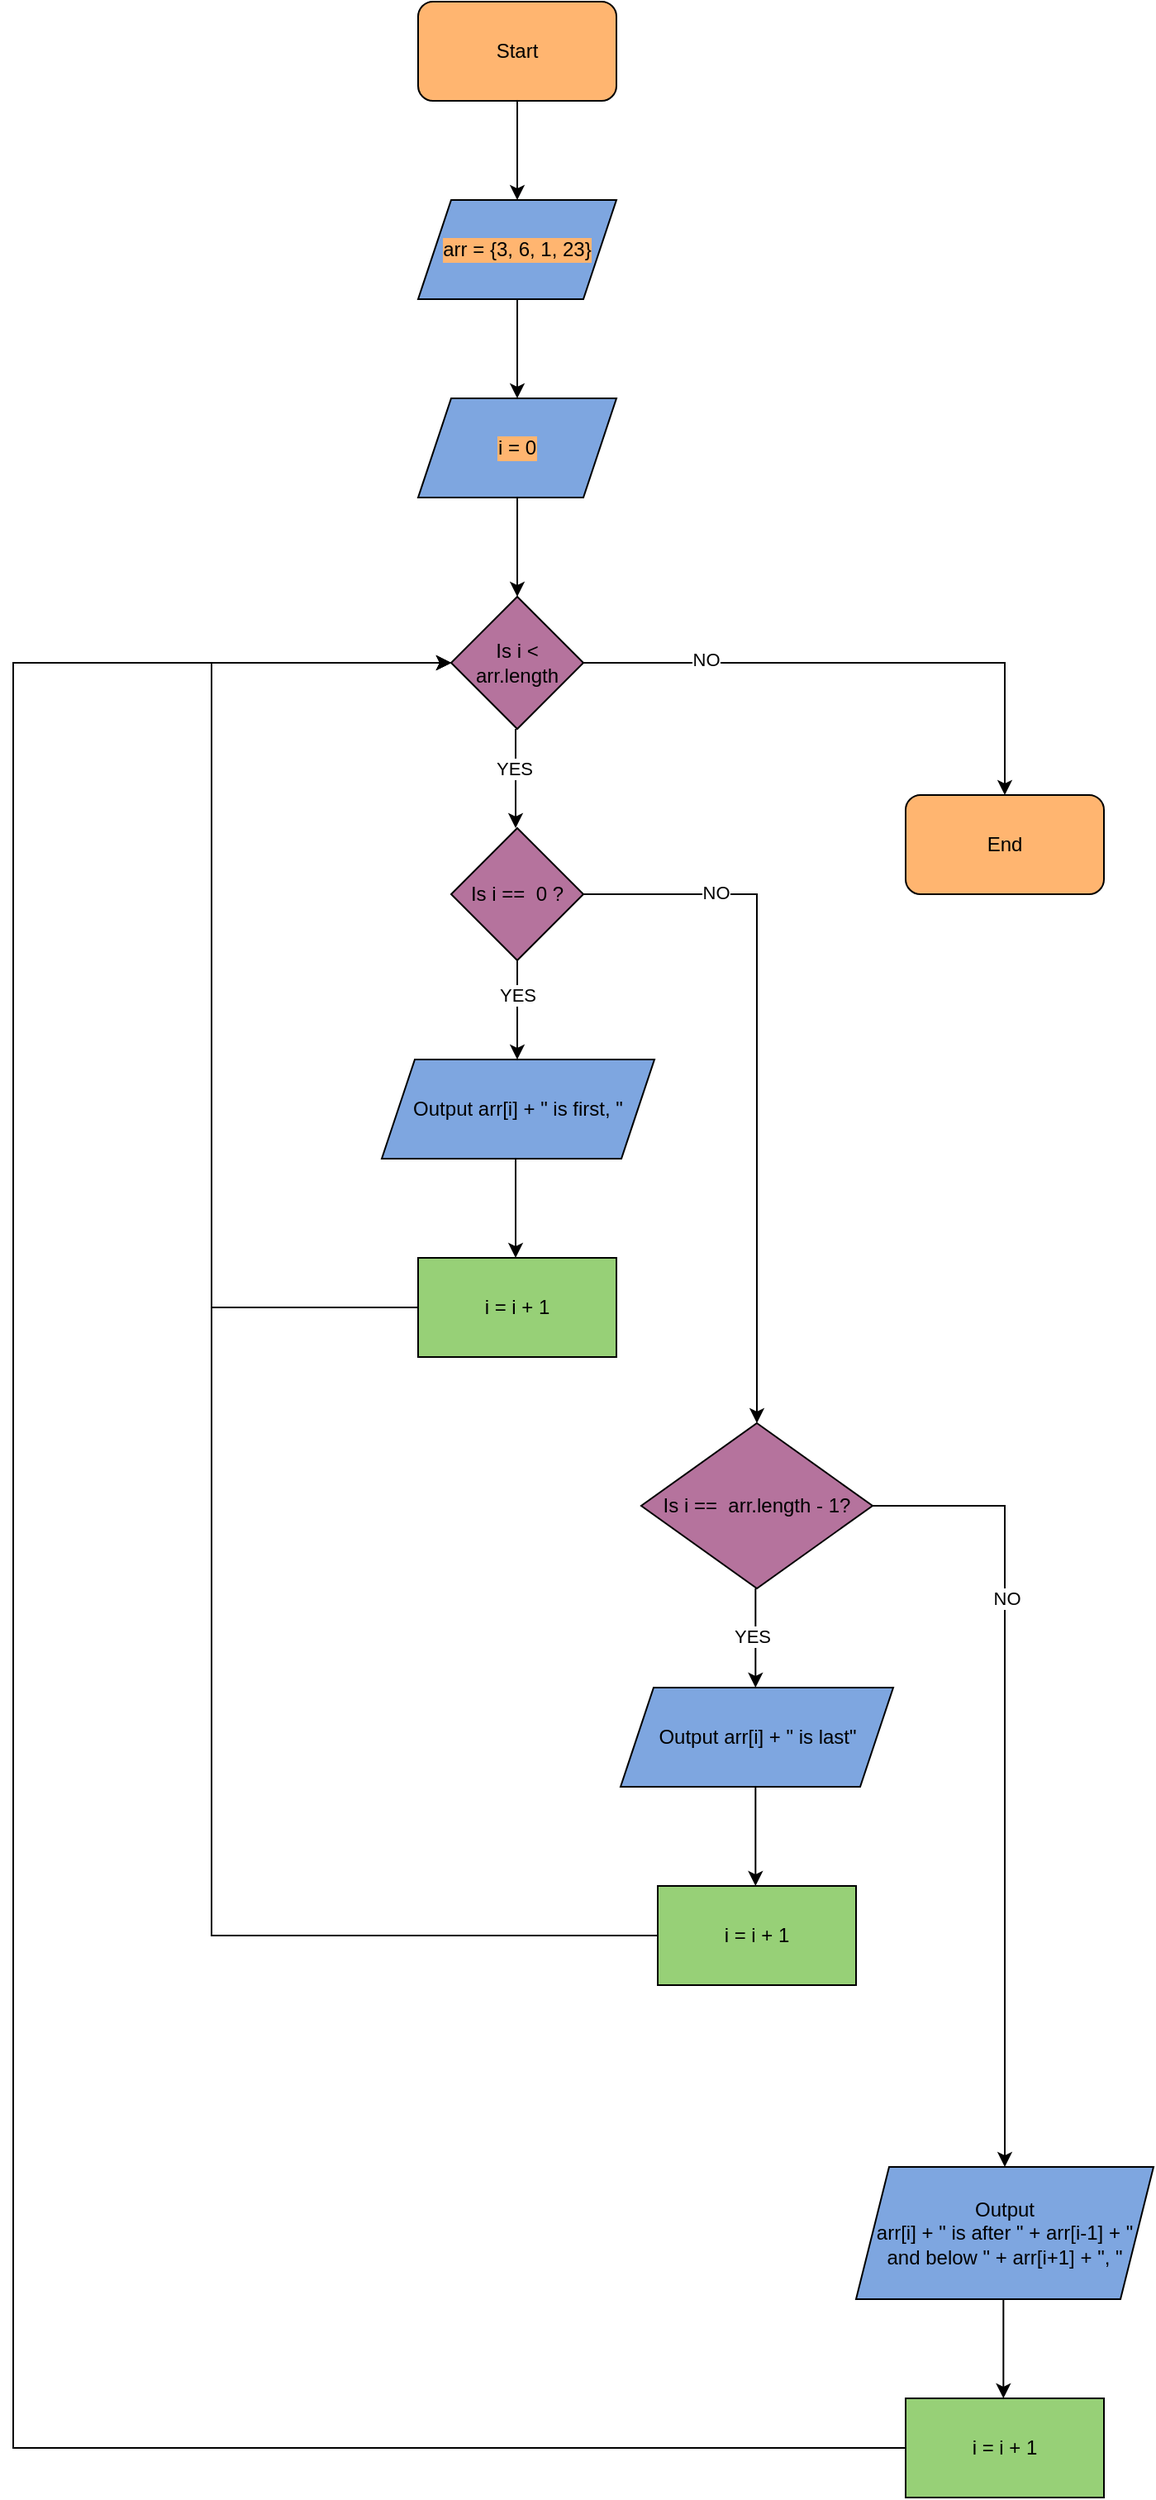 <mxfile version="16.5.6" type="github">
  <diagram id="4YjTYf0JnJTQWXZm708N" name="Page-1">
    <mxGraphModel dx="2375" dy="1335" grid="1" gridSize="10" guides="1" tooltips="1" connect="1" arrows="1" fold="1" page="1" pageScale="1" pageWidth="850" pageHeight="1100" math="0" shadow="0">
      <root>
        <mxCell id="0" />
        <mxCell id="1" parent="0" />
        <mxCell id="A--TNvMkGrtlAczIzeIT-1" value="Start" style="rounded=1;whiteSpace=wrap;html=1;fillColor=#FFB570;" vertex="1" parent="1">
          <mxGeometry x="365" width="120" height="60" as="geometry" />
        </mxCell>
        <mxCell id="A--TNvMkGrtlAczIzeIT-2" value="" style="endArrow=classic;html=1;rounded=0;exitX=0.5;exitY=1;exitDx=0;exitDy=0;" edge="1" parent="1" source="A--TNvMkGrtlAczIzeIT-1">
          <mxGeometry width="50" height="50" relative="1" as="geometry">
            <mxPoint x="450" y="80" as="sourcePoint" />
            <mxPoint x="425" y="120" as="targetPoint" />
          </mxGeometry>
        </mxCell>
        <mxCell id="A--TNvMkGrtlAczIzeIT-3" value="arr = {3, 6, 1, 23}" style="shape=parallelogram;perimeter=parallelogramPerimeter;whiteSpace=wrap;html=1;fixedSize=1;labelBackgroundColor=#FFB570;fillColor=#7EA6E0;" vertex="1" parent="1">
          <mxGeometry x="365" y="120" width="120" height="60" as="geometry" />
        </mxCell>
        <mxCell id="A--TNvMkGrtlAczIzeIT-4" value="" style="endArrow=classic;html=1;rounded=0;exitX=0.5;exitY=1;exitDx=0;exitDy=0;" edge="1" parent="1" source="A--TNvMkGrtlAczIzeIT-3">
          <mxGeometry width="50" height="50" relative="1" as="geometry">
            <mxPoint x="390" y="330" as="sourcePoint" />
            <mxPoint x="425" y="240" as="targetPoint" />
          </mxGeometry>
        </mxCell>
        <mxCell id="A--TNvMkGrtlAczIzeIT-5" value="Is i == &amp;nbsp;0 ?" style="rhombus;whiteSpace=wrap;html=1;labelBackgroundColor=none;fillColor=#B5739D;" vertex="1" parent="1">
          <mxGeometry x="385" y="500" width="80" height="80" as="geometry" />
        </mxCell>
        <mxCell id="A--TNvMkGrtlAczIzeIT-6" value="i = 0" style="shape=parallelogram;perimeter=parallelogramPerimeter;whiteSpace=wrap;html=1;fixedSize=1;labelBackgroundColor=#FFB570;fillColor=#7EA6E0;" vertex="1" parent="1">
          <mxGeometry x="365" y="240" width="120" height="60" as="geometry" />
        </mxCell>
        <mxCell id="A--TNvMkGrtlAczIzeIT-7" value="" style="endArrow=classic;html=1;rounded=0;exitX=0.5;exitY=1;exitDx=0;exitDy=0;" edge="1" parent="1">
          <mxGeometry width="50" height="50" relative="1" as="geometry">
            <mxPoint x="425" y="300" as="sourcePoint" />
            <mxPoint x="425" y="360" as="targetPoint" />
          </mxGeometry>
        </mxCell>
        <mxCell id="A--TNvMkGrtlAczIzeIT-8" value="" style="endArrow=classic;html=1;rounded=0;exitX=0.5;exitY=1;exitDx=0;exitDy=0;" edge="1" parent="1">
          <mxGeometry width="50" height="50" relative="1" as="geometry">
            <mxPoint x="425" y="580" as="sourcePoint" />
            <mxPoint x="425" y="640" as="targetPoint" />
          </mxGeometry>
        </mxCell>
        <mxCell id="A--TNvMkGrtlAczIzeIT-11" value="YES" style="edgeLabel;html=1;align=center;verticalAlign=middle;resizable=0;points=[];" vertex="1" connectable="0" parent="A--TNvMkGrtlAczIzeIT-8">
          <mxGeometry x="-0.306" relative="1" as="geometry">
            <mxPoint as="offset" />
          </mxGeometry>
        </mxCell>
        <mxCell id="A--TNvMkGrtlAczIzeIT-10" value="Output arr[i] + &quot; is first, &quot;" style="shape=parallelogram;perimeter=parallelogramPerimeter;whiteSpace=wrap;html=1;fixedSize=1;labelBackgroundColor=none;fillColor=#7EA6E0;" vertex="1" parent="1">
          <mxGeometry x="343" y="640" width="165" height="60" as="geometry" />
        </mxCell>
        <mxCell id="A--TNvMkGrtlAczIzeIT-12" value="" style="endArrow=classic;html=1;rounded=0;exitX=1;exitY=0.5;exitDx=0;exitDy=0;entryX=0.5;entryY=0;entryDx=0;entryDy=0;" edge="1" parent="1" source="A--TNvMkGrtlAczIzeIT-5" target="A--TNvMkGrtlAczIzeIT-14">
          <mxGeometry width="50" height="50" relative="1" as="geometry">
            <mxPoint x="540" y="540" as="sourcePoint" />
            <mxPoint x="600" y="740" as="targetPoint" />
            <Array as="points">
              <mxPoint x="570" y="540" />
            </Array>
          </mxGeometry>
        </mxCell>
        <mxCell id="A--TNvMkGrtlAczIzeIT-13" value="NO" style="edgeLabel;html=1;align=center;verticalAlign=middle;resizable=0;points=[];" vertex="1" connectable="0" parent="A--TNvMkGrtlAczIzeIT-12">
          <mxGeometry x="-0.624" y="1" relative="1" as="geometry">
            <mxPoint as="offset" />
          </mxGeometry>
        </mxCell>
        <mxCell id="A--TNvMkGrtlAczIzeIT-14" value="Is i == &amp;nbsp;arr.length - 1?" style="rhombus;whiteSpace=wrap;html=1;labelBackgroundColor=none;fillColor=#B5739D;" vertex="1" parent="1">
          <mxGeometry x="500" y="860" width="140" height="100" as="geometry" />
        </mxCell>
        <mxCell id="A--TNvMkGrtlAczIzeIT-15" value="" style="endArrow=classic;html=1;rounded=0;exitX=0.5;exitY=1;exitDx=0;exitDy=0;" edge="1" parent="1">
          <mxGeometry width="50" height="50" relative="1" as="geometry">
            <mxPoint x="424" y="700" as="sourcePoint" />
            <mxPoint x="424" y="760" as="targetPoint" />
          </mxGeometry>
        </mxCell>
        <mxCell id="A--TNvMkGrtlAczIzeIT-16" value="i = i + 1" style="rounded=0;whiteSpace=wrap;html=1;labelBackgroundColor=none;fillColor=#97D077;" vertex="1" parent="1">
          <mxGeometry x="365" y="760" width="120" height="60" as="geometry" />
        </mxCell>
        <mxCell id="A--TNvMkGrtlAczIzeIT-17" value="" style="endArrow=classic;html=1;rounded=0;exitX=0;exitY=0.5;exitDx=0;exitDy=0;entryX=0;entryY=0.5;entryDx=0;entryDy=0;" edge="1" parent="1" source="A--TNvMkGrtlAczIzeIT-16" target="A--TNvMkGrtlAczIzeIT-33">
          <mxGeometry width="50" height="50" relative="1" as="geometry">
            <mxPoint x="160" y="780" as="sourcePoint" />
            <mxPoint x="240" y="580" as="targetPoint" />
            <Array as="points">
              <mxPoint x="240" y="790" />
              <mxPoint x="240" y="400" />
            </Array>
          </mxGeometry>
        </mxCell>
        <mxCell id="A--TNvMkGrtlAczIzeIT-18" value="" style="endArrow=classic;html=1;rounded=0;exitX=0.5;exitY=1;exitDx=0;exitDy=0;" edge="1" parent="1">
          <mxGeometry width="50" height="50" relative="1" as="geometry">
            <mxPoint x="569.17" y="960" as="sourcePoint" />
            <mxPoint x="569.17" y="1020" as="targetPoint" />
          </mxGeometry>
        </mxCell>
        <mxCell id="A--TNvMkGrtlAczIzeIT-22" value="YES" style="edgeLabel;html=1;align=center;verticalAlign=middle;resizable=0;points=[];" vertex="1" connectable="0" parent="A--TNvMkGrtlAczIzeIT-18">
          <mxGeometry x="-0.051" y="-2" relative="1" as="geometry">
            <mxPoint as="offset" />
          </mxGeometry>
        </mxCell>
        <mxCell id="A--TNvMkGrtlAczIzeIT-19" value="Output arr[i] + &quot; is last&quot;" style="shape=parallelogram;perimeter=parallelogramPerimeter;whiteSpace=wrap;html=1;fixedSize=1;labelBackgroundColor=none;fillColor=#7EA6E0;" vertex="1" parent="1">
          <mxGeometry x="487.5" y="1020" width="165" height="60" as="geometry" />
        </mxCell>
        <mxCell id="A--TNvMkGrtlAczIzeIT-20" value="i = i + 1" style="rounded=0;whiteSpace=wrap;html=1;labelBackgroundColor=none;fillColor=#97D077;" vertex="1" parent="1">
          <mxGeometry x="510" y="1140" width="120" height="60" as="geometry" />
        </mxCell>
        <mxCell id="A--TNvMkGrtlAczIzeIT-23" value="" style="endArrow=classic;html=1;rounded=0;exitX=1;exitY=0.5;exitDx=0;exitDy=0;entryX=0.5;entryY=0;entryDx=0;entryDy=0;" edge="1" parent="1" source="A--TNvMkGrtlAczIzeIT-14" target="A--TNvMkGrtlAczIzeIT-26">
          <mxGeometry width="50" height="50" relative="1" as="geometry">
            <mxPoint x="310" y="1160" as="sourcePoint" />
            <mxPoint x="320" y="1290" as="targetPoint" />
            <Array as="points">
              <mxPoint x="720" y="910" />
            </Array>
          </mxGeometry>
        </mxCell>
        <mxCell id="A--TNvMkGrtlAczIzeIT-24" value="NO" style="edgeLabel;html=1;align=center;verticalAlign=middle;resizable=0;points=[];" vertex="1" connectable="0" parent="A--TNvMkGrtlAczIzeIT-23">
          <mxGeometry x="-0.435" y="1" relative="1" as="geometry">
            <mxPoint as="offset" />
          </mxGeometry>
        </mxCell>
        <mxCell id="A--TNvMkGrtlAczIzeIT-26" value="Output &lt;br&gt;arr[i] + &quot; is after &quot; + arr[i-1] + &quot; and below &quot; + arr[i+1] + &quot;, &quot;" style="shape=parallelogram;perimeter=parallelogramPerimeter;whiteSpace=wrap;html=1;fixedSize=1;labelBackgroundColor=none;fillColor=#7EA6E0;" vertex="1" parent="1">
          <mxGeometry x="630" y="1310" width="180" height="80" as="geometry" />
        </mxCell>
        <mxCell id="A--TNvMkGrtlAczIzeIT-27" value="i = i + 1" style="rounded=0;whiteSpace=wrap;html=1;labelBackgroundColor=none;fillColor=#97D077;" vertex="1" parent="1">
          <mxGeometry x="660" y="1450" width="120" height="60" as="geometry" />
        </mxCell>
        <mxCell id="A--TNvMkGrtlAczIzeIT-28" value="" style="endArrow=classic;html=1;rounded=0;exitX=0.5;exitY=1;exitDx=0;exitDy=0;" edge="1" parent="1">
          <mxGeometry width="50" height="50" relative="1" as="geometry">
            <mxPoint x="569.17" y="1080" as="sourcePoint" />
            <mxPoint x="569.17" y="1140" as="targetPoint" />
          </mxGeometry>
        </mxCell>
        <mxCell id="A--TNvMkGrtlAczIzeIT-30" value="" style="endArrow=classic;html=1;rounded=0;exitX=0.5;exitY=1;exitDx=0;exitDy=0;" edge="1" parent="1">
          <mxGeometry width="50" height="50" relative="1" as="geometry">
            <mxPoint x="719.17" y="1390" as="sourcePoint" />
            <mxPoint x="719.17" y="1450" as="targetPoint" />
          </mxGeometry>
        </mxCell>
        <mxCell id="A--TNvMkGrtlAczIzeIT-31" value="" style="endArrow=classic;html=1;rounded=0;exitX=0;exitY=0.5;exitDx=0;exitDy=0;entryX=0;entryY=0.5;entryDx=0;entryDy=0;" edge="1" parent="1" source="A--TNvMkGrtlAczIzeIT-27" target="A--TNvMkGrtlAczIzeIT-33">
          <mxGeometry width="50" height="50" relative="1" as="geometry">
            <mxPoint x="140" y="1470" as="sourcePoint" />
            <mxPoint x="210" y="520" as="targetPoint" />
            <Array as="points">
              <mxPoint x="120" y="1480" />
              <mxPoint x="120" y="400" />
            </Array>
          </mxGeometry>
        </mxCell>
        <mxCell id="A--TNvMkGrtlAczIzeIT-33" value="Is i &amp;lt; arr.length" style="rhombus;whiteSpace=wrap;html=1;labelBackgroundColor=none;fillColor=#B5739D;" vertex="1" parent="1">
          <mxGeometry x="385" y="360" width="80" height="80" as="geometry" />
        </mxCell>
        <mxCell id="A--TNvMkGrtlAczIzeIT-35" value="" style="endArrow=classic;html=1;rounded=0;exitX=0.5;exitY=1;exitDx=0;exitDy=0;" edge="1" parent="1">
          <mxGeometry width="50" height="50" relative="1" as="geometry">
            <mxPoint x="424" y="440" as="sourcePoint" />
            <mxPoint x="424" y="500" as="targetPoint" />
          </mxGeometry>
        </mxCell>
        <mxCell id="A--TNvMkGrtlAczIzeIT-38" value="YES" style="edgeLabel;html=1;align=center;verticalAlign=middle;resizable=0;points=[];" vertex="1" connectable="0" parent="A--TNvMkGrtlAczIzeIT-35">
          <mxGeometry x="-0.208" y="-1" relative="1" as="geometry">
            <mxPoint as="offset" />
          </mxGeometry>
        </mxCell>
        <mxCell id="A--TNvMkGrtlAczIzeIT-37" value="" style="endArrow=classic;html=1;rounded=0;exitX=1;exitY=0.5;exitDx=0;exitDy=0;" edge="1" parent="1" source="A--TNvMkGrtlAczIzeIT-33">
          <mxGeometry width="50" height="50" relative="1" as="geometry">
            <mxPoint x="560" y="500" as="sourcePoint" />
            <mxPoint x="720" y="480" as="targetPoint" />
            <Array as="points">
              <mxPoint x="720" y="400" />
            </Array>
          </mxGeometry>
        </mxCell>
        <mxCell id="A--TNvMkGrtlAczIzeIT-41" value="NO" style="edgeLabel;html=1;align=center;verticalAlign=middle;resizable=0;points=[];" vertex="1" connectable="0" parent="A--TNvMkGrtlAczIzeIT-37">
          <mxGeometry x="-0.564" y="2" relative="1" as="geometry">
            <mxPoint x="1" as="offset" />
          </mxGeometry>
        </mxCell>
        <mxCell id="A--TNvMkGrtlAczIzeIT-39" value="End" style="rounded=1;whiteSpace=wrap;html=1;fillColor=#FFB570;" vertex="1" parent="1">
          <mxGeometry x="660" y="480" width="120" height="60" as="geometry" />
        </mxCell>
        <mxCell id="A--TNvMkGrtlAczIzeIT-40" value="" style="endArrow=classic;html=1;rounded=0;exitX=0;exitY=0.5;exitDx=0;exitDy=0;entryX=0;entryY=0.5;entryDx=0;entryDy=0;" edge="1" parent="1" source="A--TNvMkGrtlAczIzeIT-20" target="A--TNvMkGrtlAczIzeIT-33">
          <mxGeometry width="50" height="50" relative="1" as="geometry">
            <mxPoint x="390" y="1350" as="sourcePoint" />
            <mxPoint x="350" y="1030" as="targetPoint" />
            <Array as="points">
              <mxPoint x="240" y="1170" />
              <mxPoint x="240" y="400" />
            </Array>
          </mxGeometry>
        </mxCell>
      </root>
    </mxGraphModel>
  </diagram>
</mxfile>
